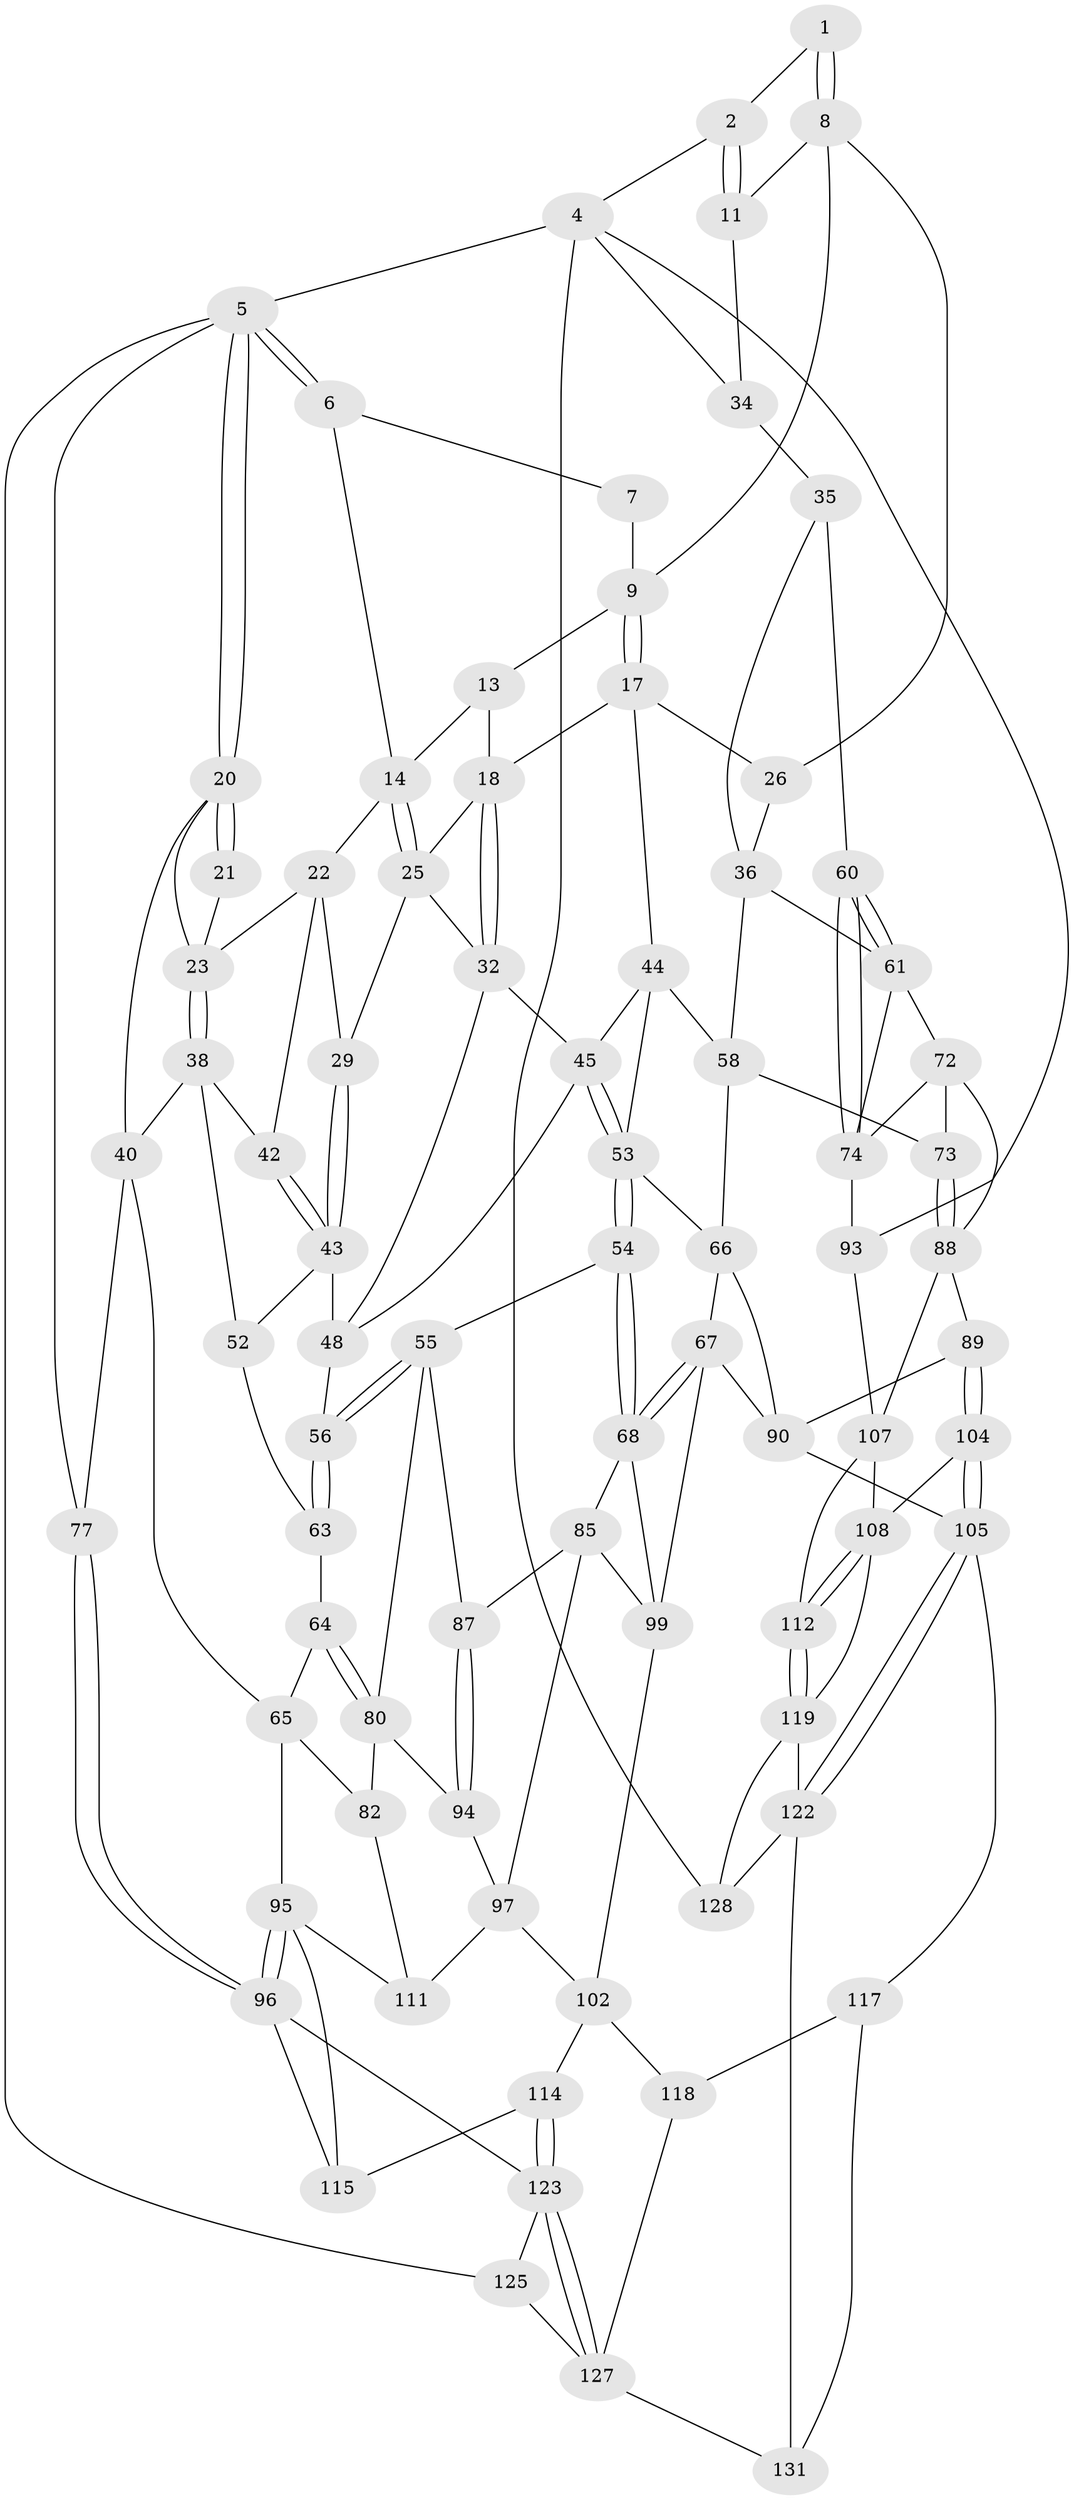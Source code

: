 // original degree distribution, {3: 0.022727272727272728, 4: 0.23484848484848486, 6: 0.23484848484848486, 5: 0.5075757575757576}
// Generated by graph-tools (version 1.1) at 2025/42/03/06/25 10:42:32]
// undirected, 80 vertices, 173 edges
graph export_dot {
graph [start="1"]
  node [color=gray90,style=filled];
  1 [pos="+0.7877731310264697+0"];
  2 [pos="+0.8905113682282968+0",super="+3"];
  4 [pos="+1+0",super="+92"];
  5 [pos="+0+0",super="+78"];
  6 [pos="+0.3249042259082629+0",super="+16"];
  7 [pos="+0.5713711801132516+0"];
  8 [pos="+0.7345760732876986+0.056884905382117816",super="+12"];
  9 [pos="+0.6158484515542367+0.07560965960315341",super="+10"];
  11 [pos="+0.8604827106471898+0.1092332702173947",super="+31"];
  13 [pos="+0.5135736348074+0.047040796941656964"];
  14 [pos="+0.3322260442611828+0",super="+15"];
  17 [pos="+0.6022055713946748+0.1251946228167074",super="+27"];
  18 [pos="+0.5352582121673394+0.14048906768310943",super="+19"];
  20 [pos="+0+0",super="+37"];
  21 [pos="+0.13884001938079013+0.029182636839556932"];
  22 [pos="+0.304939430010041+0.0060198554093912745",super="+30"];
  23 [pos="+0.1517472379432499+0.117327269685388",super="+24"];
  25 [pos="+0.4389987010067156+0.10924602269460837",super="+28"];
  26 [pos="+0.7087458586997183+0.22257480539483712"];
  29 [pos="+0.30836170286739956+0.13427754519358867"];
  32 [pos="+0.5168270619357538+0.20765413645344544",super="+33"];
  34 [pos="+0.8898266156065402+0.15190593948668552",super="+47"];
  35 [pos="+0.8853507486781541+0.17258057811641966",super="+50"];
  36 [pos="+0.8503974820228306+0.23614315028813884",super="+57"];
  38 [pos="+0.18088124638330605+0.198170856500558",super="+39"];
  40 [pos="+0+0.346872604183613",super="+41"];
  42 [pos="+0.20784301492233698+0.19018667991397975"];
  43 [pos="+0.31038267939601394+0.22861625206487513",super="+49"];
  44 [pos="+0.6783816636932953+0.2486217749964542",super="+59"];
  45 [pos="+0.5597256807041482+0.2548876395155864",super="+46"];
  48 [pos="+0.3574152167508121+0.3361371085545554",super="+51"];
  52 [pos="+0.188231314394683+0.28440665920710645"];
  53 [pos="+0.5414809235731212+0.3322444563198271",super="+62"];
  54 [pos="+0.4179651757739594+0.4116311589316503"];
  55 [pos="+0.3799144656603738+0.39837049264405644",super="+79"];
  56 [pos="+0.37699554974349114+0.39177658761804957"];
  58 [pos="+0.7595849949789693+0.4026370490522682",super="+69"];
  60 [pos="+1+0.3284875629733299"];
  61 [pos="+0.9310216462027724+0.33784590010392324",super="+71"];
  63 [pos="+0.19513104402344625+0.4007148025648141"];
  64 [pos="+0.13111416949735674+0.4509896946453967"];
  65 [pos="+0.07189079336115275+0.43909770673246074",super="+83"];
  66 [pos="+0.586643457779676+0.5045917752911466",super="+70"];
  67 [pos="+0.5424319365377407+0.49832434224300753",super="+98"];
  68 [pos="+0.536214627638719+0.4971328349379813",super="+84"];
  72 [pos="+0.8901532849793191+0.45508724688548263",super="+76"];
  73 [pos="+0.7886761726218025+0.4754571153392414"];
  74 [pos="+1+0.5417288295164047",super="+75"];
  77 [pos="+0+0.7496152115039914"];
  80 [pos="+0.21226081485675607+0.5117616786741388",super="+81"];
  82 [pos="+0.17093806014993823+0.6695968092288895"];
  85 [pos="+0.41053203513865555+0.5998913138099362",super="+86"];
  87 [pos="+0.3541060323373798+0.48712929344342365"];
  88 [pos="+0.8132012981383795+0.6132419379264415",super="+91"];
  89 [pos="+0.6860625188471862+0.6220429499944765"];
  90 [pos="+0.6165419223866634+0.5621971126437243",super="+100"];
  93 [pos="+1+0.829787168571781"];
  94 [pos="+0.2092854959850838+0.6420151725856915"];
  95 [pos="+0.12402179316936773+0.7059247128549795",super="+116"];
  96 [pos="+0.08905968339169432+0.7457907267449688",super="+120"];
  97 [pos="+0.29700014764169025+0.6400821945812974",super="+103"];
  99 [pos="+0.4568254256491473+0.7060050466373847",super="+101"];
  102 [pos="+0.3897879725462163+0.7081583355122376",super="+113"];
  104 [pos="+0.6666775307090045+0.7627495007976762"];
  105 [pos="+0.5937221782106961+0.8407855760627152",super="+106"];
  107 [pos="+0.8263484529618899+0.6290734969784807",super="+110"];
  108 [pos="+0.7988626946800099+0.7013149978000188",super="+109"];
  111 [pos="+0.3359039896903531+0.7463332803484176"];
  112 [pos="+0.8890748935795437+0.8387585818305892"];
  114 [pos="+0.3256193376180345+0.8586427620447448"];
  115 [pos="+0.31030055781652227+0.7925193913550524"];
  117 [pos="+0.4755331204153639+0.8662262068166862",super="+129"];
  118 [pos="+0.40155737720257184+0.8777186727502485",super="+126"];
  119 [pos="+0.8485774713343355+0.8582970370516643",super="+121"];
  122 [pos="+0.6147752270586775+0.8799587866678169",super="+130"];
  123 [pos="+0.2378905290906639+0.908266878973019",super="+124"];
  125 [pos="+0+1"];
  127 [pos="+0.3012455839871854+1",super="+132"];
  128 [pos="+0.8195545687123251+1"];
  131 [pos="+0.5316797761611735+1"];
  1 -- 2;
  1 -- 8;
  1 -- 8;
  2 -- 11 [weight=2];
  2 -- 11;
  2 -- 4;
  4 -- 5 [weight=2];
  4 -- 128;
  4 -- 93;
  4 -- 34;
  5 -- 6;
  5 -- 6;
  5 -- 20;
  5 -- 20;
  5 -- 125;
  5 -- 77;
  6 -- 7;
  6 -- 14;
  7 -- 9;
  8 -- 9;
  8 -- 26;
  8 -- 11;
  9 -- 17;
  9 -- 17;
  9 -- 13;
  11 -- 34;
  13 -- 14;
  13 -- 18;
  14 -- 25;
  14 -- 25;
  14 -- 22;
  17 -- 18;
  17 -- 26;
  17 -- 44;
  18 -- 32;
  18 -- 32;
  18 -- 25;
  20 -- 21;
  20 -- 21;
  20 -- 40;
  20 -- 23;
  21 -- 23;
  22 -- 23;
  22 -- 42;
  22 -- 29;
  23 -- 38;
  23 -- 38;
  25 -- 29;
  25 -- 32;
  26 -- 36;
  29 -- 43;
  29 -- 43;
  32 -- 48;
  32 -- 45;
  34 -- 35 [weight=2];
  35 -- 36;
  35 -- 60;
  36 -- 58;
  36 -- 61;
  38 -- 42;
  38 -- 40;
  38 -- 52;
  40 -- 65;
  40 -- 77;
  42 -- 43;
  42 -- 43;
  43 -- 48;
  43 -- 52;
  44 -- 45;
  44 -- 58;
  44 -- 53;
  45 -- 53;
  45 -- 53;
  45 -- 48;
  48 -- 56;
  52 -- 63;
  53 -- 54;
  53 -- 54;
  53 -- 66;
  54 -- 55;
  54 -- 68;
  54 -- 68;
  55 -- 56;
  55 -- 56;
  55 -- 80;
  55 -- 87;
  56 -- 63;
  56 -- 63;
  58 -- 73;
  58 -- 66;
  60 -- 61;
  60 -- 61;
  60 -- 74;
  60 -- 74;
  61 -- 72;
  61 -- 74;
  63 -- 64;
  64 -- 65;
  64 -- 80;
  64 -- 80;
  65 -- 82;
  65 -- 95;
  66 -- 67;
  66 -- 90;
  67 -- 68;
  67 -- 68;
  67 -- 99;
  67 -- 90;
  68 -- 99;
  68 -- 85;
  72 -- 73;
  72 -- 74;
  72 -- 88;
  73 -- 88;
  73 -- 88;
  74 -- 93;
  77 -- 96;
  77 -- 96;
  80 -- 82;
  80 -- 94;
  82 -- 111;
  85 -- 97;
  85 -- 87;
  85 -- 99;
  87 -- 94;
  87 -- 94;
  88 -- 89;
  88 -- 107;
  89 -- 90;
  89 -- 104;
  89 -- 104;
  90 -- 105;
  93 -- 107;
  94 -- 97;
  95 -- 96;
  95 -- 96;
  95 -- 115;
  95 -- 111;
  96 -- 123;
  96 -- 115;
  97 -- 102;
  97 -- 111;
  99 -- 102;
  102 -- 114;
  102 -- 118;
  104 -- 105;
  104 -- 105;
  104 -- 108;
  105 -- 122;
  105 -- 122;
  105 -- 117;
  107 -- 108;
  107 -- 112;
  108 -- 112;
  108 -- 112;
  108 -- 119;
  112 -- 119;
  112 -- 119;
  114 -- 115;
  114 -- 123;
  114 -- 123;
  117 -- 118 [weight=2];
  117 -- 131;
  118 -- 127;
  119 -- 128;
  119 -- 122;
  122 -- 128;
  122 -- 131;
  123 -- 127;
  123 -- 127;
  123 -- 125;
  125 -- 127;
  127 -- 131;
}
